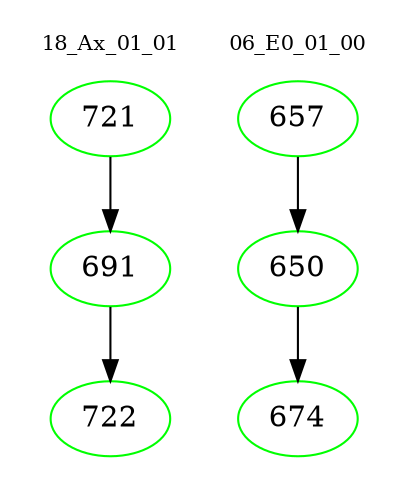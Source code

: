 digraph{
subgraph cluster_0 {
color = white
label = "18_Ax_01_01";
fontsize=10;
T0_721 [label="721", color="green"]
T0_721 -> T0_691 [color="black"]
T0_691 [label="691", color="green"]
T0_691 -> T0_722 [color="black"]
T0_722 [label="722", color="green"]
}
subgraph cluster_1 {
color = white
label = "06_E0_01_00";
fontsize=10;
T1_657 [label="657", color="green"]
T1_657 -> T1_650 [color="black"]
T1_650 [label="650", color="green"]
T1_650 -> T1_674 [color="black"]
T1_674 [label="674", color="green"]
}
}
